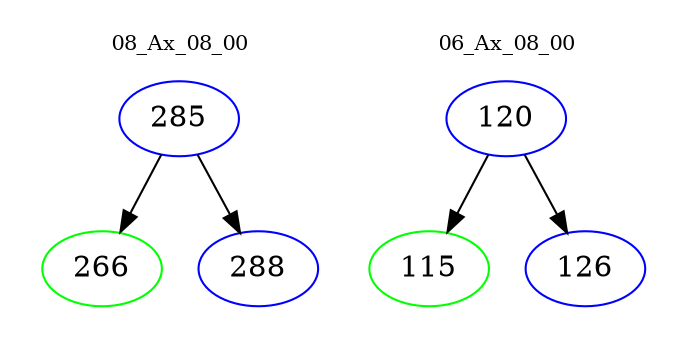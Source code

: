 digraph{
subgraph cluster_0 {
color = white
label = "08_Ax_08_00";
fontsize=10;
T0_285 [label="285", color="blue"]
T0_285 -> T0_266 [color="black"]
T0_266 [label="266", color="green"]
T0_285 -> T0_288 [color="black"]
T0_288 [label="288", color="blue"]
}
subgraph cluster_1 {
color = white
label = "06_Ax_08_00";
fontsize=10;
T1_120 [label="120", color="blue"]
T1_120 -> T1_115 [color="black"]
T1_115 [label="115", color="green"]
T1_120 -> T1_126 [color="black"]
T1_126 [label="126", color="blue"]
}
}
